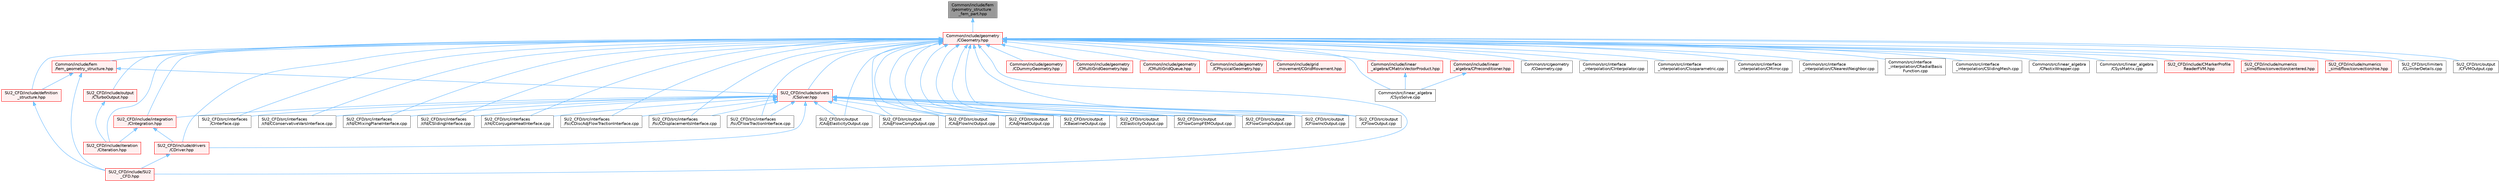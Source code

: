 digraph "Common/include/fem/geometry_structure_fem_part.hpp"
{
 // LATEX_PDF_SIZE
  bgcolor="transparent";
  edge [fontname=Helvetica,fontsize=10,labelfontname=Helvetica,labelfontsize=10];
  node [fontname=Helvetica,fontsize=10,shape=box,height=0.2,width=0.4];
  Node1 [id="Node000001",label="Common/include/fem\l/geometry_structure\l_fem_part.hpp",height=0.2,width=0.4,color="gray40", fillcolor="grey60", style="filled", fontcolor="black",tooltip="Helper classes for the Fluid FEM solver."];
  Node1 -> Node2 [id="edge1_Node000001_Node000002",dir="back",color="steelblue1",style="solid",tooltip=" "];
  Node2 [id="Node000002",label="Common/include/geometry\l/CGeometry.hpp",height=0.2,width=0.4,color="red", fillcolor="#FFF0F0", style="filled",URL="$CGeometry_8hpp.html",tooltip="Headers of the main subroutines for creating the geometrical structure. The subroutines and functions..."];
  Node2 -> Node3 [id="edge2_Node000002_Node000003",dir="back",color="steelblue1",style="solid",tooltip=" "];
  Node3 [id="Node000003",label="Common/include/fem\l/fem_geometry_structure.hpp",height=0.2,width=0.4,color="red", fillcolor="#FFF0F0", style="filled",URL="$fem__geometry__structure_8hpp.html",tooltip="Headers of the main subroutines for creating the geometrical structure for the FEM solver...."];
  Node3 -> Node7 [id="edge3_Node000003_Node000007",dir="back",color="steelblue1",style="solid",tooltip=" "];
  Node7 [id="Node000007",label="SU2_CFD/include/SU2\l_CFD.hpp",height=0.2,width=0.4,color="red", fillcolor="#FFF0F0", style="filled",URL="$SU2__CFD_8hpp.html",tooltip="Headers of the main subroutines of the code SU2_CFD. The subroutines and functions are in the SU2_CFD..."];
  Node3 -> Node9 [id="edge4_Node000003_Node000009",dir="back",color="steelblue1",style="solid",tooltip=" "];
  Node9 [id="Node000009",label="SU2_CFD/include/definition\l_structure.hpp",height=0.2,width=0.4,color="red", fillcolor="#FFF0F0", style="filled",URL="$definition__structure_8hpp.html",tooltip="Headers of the main subroutines used by SU2_CFD. The subroutines and functions are in the definition_..."];
  Node9 -> Node7 [id="edge5_Node000009_Node000007",dir="back",color="steelblue1",style="solid",tooltip=" "];
  Node3 -> Node14 [id="edge6_Node000003_Node000014",dir="back",color="steelblue1",style="solid",tooltip=" "];
  Node14 [id="Node000014",label="SU2_CFD/include/solvers\l/CSolver.hpp",height=0.2,width=0.4,color="red", fillcolor="#FFF0F0", style="filled",URL="$CSolver_8hpp.html",tooltip="Headers of the CSolver class which is inherited by all of the other solvers."];
  Node14 -> Node15 [id="edge7_Node000014_Node000015",dir="back",color="steelblue1",style="solid",tooltip=" "];
  Node15 [id="Node000015",label="SU2_CFD/include/drivers\l/CDriver.hpp",height=0.2,width=0.4,color="red", fillcolor="#FFF0F0", style="filled",URL="$CDriver_8hpp.html",tooltip="Headers of the main subroutines for driving single or multi-zone problems. The subroutines and functi..."];
  Node15 -> Node7 [id="edge8_Node000015_Node000007",dir="back",color="steelblue1",style="solid",tooltip=" "];
  Node14 -> Node33 [id="edge9_Node000014_Node000033",dir="back",color="steelblue1",style="solid",tooltip=" "];
  Node33 [id="Node000033",label="SU2_CFD/include/integration\l/CIntegration.hpp",height=0.2,width=0.4,color="red", fillcolor="#FFF0F0", style="filled",URL="$CIntegration_8hpp.html",tooltip="Declaration of the main routines to orchestrate space and time integration."];
  Node33 -> Node15 [id="edge10_Node000033_Node000015",dir="back",color="steelblue1",style="solid",tooltip=" "];
  Node33 -> Node45 [id="edge11_Node000033_Node000045",dir="back",color="steelblue1",style="solid",tooltip=" "];
  Node45 [id="Node000045",label="SU2_CFD/include/iteration\l/CIteration.hpp",height=0.2,width=0.4,color="red", fillcolor="#FFF0F0", style="filled",URL="$CIteration_8hpp.html",tooltip="Headers of the iteration classes used by SU2_CFD. Each CIteration class represents an available physi..."];
  Node14 -> Node135 [id="edge12_Node000014_Node000135",dir="back",color="steelblue1",style="solid",tooltip=" "];
  Node135 [id="Node000135",label="SU2_CFD/src/interfaces\l/CInterface.cpp",height=0.2,width=0.4,color="grey40", fillcolor="white", style="filled",URL="$CInterface_8cpp.html",tooltip="Main subroutines for MPI transfer of information between zones."];
  Node14 -> Node136 [id="edge13_Node000014_Node000136",dir="back",color="steelblue1",style="solid",tooltip=" "];
  Node136 [id="Node000136",label="SU2_CFD/src/interfaces\l/cfd/CConservativeVarsInterface.cpp",height=0.2,width=0.4,color="grey40", fillcolor="white", style="filled",URL="$CConservativeVarsInterface_8cpp.html",tooltip="Declaration and inlines of the class to transfer conservative variables from a generic zone into anot..."];
  Node14 -> Node137 [id="edge14_Node000014_Node000137",dir="back",color="steelblue1",style="solid",tooltip=" "];
  Node137 [id="Node000137",label="SU2_CFD/src/interfaces\l/cfd/CMixingPlaneInterface.cpp",height=0.2,width=0.4,color="grey40", fillcolor="white", style="filled",URL="$CMixingPlaneInterface_8cpp.html",tooltip="Declaration and inlines of the class to transfer average variables needed for MixingPlane computation..."];
  Node14 -> Node138 [id="edge15_Node000014_Node000138",dir="back",color="steelblue1",style="solid",tooltip=" "];
  Node138 [id="Node000138",label="SU2_CFD/src/interfaces\l/cfd/CSlidingInterface.cpp",height=0.2,width=0.4,color="grey40", fillcolor="white", style="filled",URL="$CSlidingInterface_8cpp.html",tooltip="Declaration and inlines of the class to transfer conservative variables from a generic zone into anot..."];
  Node14 -> Node139 [id="edge16_Node000014_Node000139",dir="back",color="steelblue1",style="solid",tooltip=" "];
  Node139 [id="Node000139",label="SU2_CFD/src/interfaces\l/cht/CConjugateHeatInterface.cpp",height=0.2,width=0.4,color="grey40", fillcolor="white", style="filled",URL="$CConjugateHeatInterface_8cpp.html",tooltip="Declaration and inlines of the class to transfer temperature and heatflux density for conjugate heat ..."];
  Node14 -> Node140 [id="edge17_Node000014_Node000140",dir="back",color="steelblue1",style="solid",tooltip=" "];
  Node140 [id="Node000140",label="SU2_CFD/src/interfaces\l/fsi/CDiscAdjFlowTractionInterface.cpp",height=0.2,width=0.4,color="grey40", fillcolor="white", style="filled",URL="$CDiscAdjFlowTractionInterface_8cpp.html",tooltip="Declaration and inlines of the class to transfer flow tractions from a fluid zone into a structural z..."];
  Node14 -> Node141 [id="edge18_Node000014_Node000141",dir="back",color="steelblue1",style="solid",tooltip=" "];
  Node141 [id="Node000141",label="SU2_CFD/src/interfaces\l/fsi/CDisplacementsInterface.cpp",height=0.2,width=0.4,color="grey40", fillcolor="white", style="filled",URL="$CDisplacementsInterface_8cpp.html",tooltip="Main subroutines for transferring boundary displacements."];
  Node14 -> Node142 [id="edge19_Node000014_Node000142",dir="back",color="steelblue1",style="solid",tooltip=" "];
  Node142 [id="Node000142",label="SU2_CFD/src/interfaces\l/fsi/CFlowTractionInterface.cpp",height=0.2,width=0.4,color="grey40", fillcolor="white", style="filled",URL="$CFlowTractionInterface_8cpp.html",tooltip="Declaration and inlines of the class to transfer flow tractions from a fluid zone into a structural z..."];
  Node14 -> Node143 [id="edge20_Node000014_Node000143",dir="back",color="steelblue1",style="solid",tooltip=" "];
  Node143 [id="Node000143",label="SU2_CFD/src/output\l/CAdjElasticityOutput.cpp",height=0.2,width=0.4,color="grey40", fillcolor="white", style="filled",URL="$CAdjElasticityOutput_8cpp.html",tooltip="Main subroutines for elasticity discrete adjoint output."];
  Node14 -> Node144 [id="edge21_Node000014_Node000144",dir="back",color="steelblue1",style="solid",tooltip=" "];
  Node144 [id="Node000144",label="SU2_CFD/src/output\l/CAdjFlowCompOutput.cpp",height=0.2,width=0.4,color="grey40", fillcolor="white", style="filled",URL="$CAdjFlowCompOutput_8cpp.html",tooltip="Main subroutines for flow discrete adjoint output."];
  Node14 -> Node145 [id="edge22_Node000014_Node000145",dir="back",color="steelblue1",style="solid",tooltip=" "];
  Node145 [id="Node000145",label="SU2_CFD/src/output\l/CAdjFlowIncOutput.cpp",height=0.2,width=0.4,color="grey40", fillcolor="white", style="filled",URL="$CAdjFlowIncOutput_8cpp.html",tooltip="Main subroutines for flow discrete adjoint output."];
  Node14 -> Node147 [id="edge23_Node000014_Node000147",dir="back",color="steelblue1",style="solid",tooltip=" "];
  Node147 [id="Node000147",label="SU2_CFD/src/output\l/CAdjHeatOutput.cpp",height=0.2,width=0.4,color="grey40", fillcolor="white", style="filled",URL="$CAdjHeatOutput_8cpp.html",tooltip="Main subroutines for flow discrete adjoint output."];
  Node14 -> Node148 [id="edge24_Node000014_Node000148",dir="back",color="steelblue1",style="solid",tooltip=" "];
  Node148 [id="Node000148",label="SU2_CFD/src/output\l/CBaselineOutput.cpp",height=0.2,width=0.4,color="grey40", fillcolor="white", style="filled",URL="$CBaselineOutput_8cpp.html",tooltip="Main subroutines for flow discrete adjoint output."];
  Node14 -> Node149 [id="edge25_Node000014_Node000149",dir="back",color="steelblue1",style="solid",tooltip=" "];
  Node149 [id="Node000149",label="SU2_CFD/src/output\l/CElasticityOutput.cpp",height=0.2,width=0.4,color="grey40", fillcolor="white", style="filled",URL="$CElasticityOutput_8cpp.html",tooltip="Main subroutines for FEA output."];
  Node14 -> Node150 [id="edge26_Node000014_Node000150",dir="back",color="steelblue1",style="solid",tooltip=" "];
  Node150 [id="Node000150",label="SU2_CFD/src/output\l/CFlowCompFEMOutput.cpp",height=0.2,width=0.4,color="grey40", fillcolor="white", style="filled",URL="$CFlowCompFEMOutput_8cpp.html",tooltip="Main subroutines for compressible flow output."];
  Node14 -> Node151 [id="edge27_Node000014_Node000151",dir="back",color="steelblue1",style="solid",tooltip=" "];
  Node151 [id="Node000151",label="SU2_CFD/src/output\l/CFlowCompOutput.cpp",height=0.2,width=0.4,color="grey40", fillcolor="white", style="filled",URL="$CFlowCompOutput_8cpp.html",tooltip="Main subroutines for compressible flow output."];
  Node14 -> Node152 [id="edge28_Node000014_Node000152",dir="back",color="steelblue1",style="solid",tooltip=" "];
  Node152 [id="Node000152",label="SU2_CFD/src/output\l/CFlowIncOutput.cpp",height=0.2,width=0.4,color="grey40", fillcolor="white", style="filled",URL="$CFlowIncOutput_8cpp.html",tooltip="Main subroutines for incompressible flow output."];
  Node14 -> Node153 [id="edge29_Node000014_Node000153",dir="back",color="steelblue1",style="solid",tooltip=" "];
  Node153 [id="Node000153",label="SU2_CFD/src/output\l/CFlowOutput.cpp",height=0.2,width=0.4,color="grey40", fillcolor="white", style="filled",URL="$CFlowOutput_8cpp.html",tooltip="Common functions for flow output."];
  Node2 -> Node160 [id="edge30_Node000002_Node000160",dir="back",color="steelblue1",style="solid",tooltip=" "];
  Node160 [id="Node000160",label="Common/include/geometry\l/CDummyGeometry.hpp",height=0.2,width=0.4,color="red", fillcolor="#FFF0F0", style="filled",URL="$CDummyGeometry_8hpp.html",tooltip="Headers of the dummy geometry class used in \"dry run\" mode."];
  Node2 -> Node162 [id="edge31_Node000002_Node000162",dir="back",color="steelblue1",style="solid",tooltip=" "];
  Node162 [id="Node000162",label="Common/include/geometry\l/CMultiGridGeometry.hpp",height=0.2,width=0.4,color="red", fillcolor="#FFF0F0", style="filled",URL="$CMultiGridGeometry_8hpp.html",tooltip="Headers of the multigrid geometry class."];
  Node2 -> Node164 [id="edge32_Node000002_Node000164",dir="back",color="steelblue1",style="solid",tooltip=" "];
  Node164 [id="Node000164",label="Common/include/geometry\l/CMultiGridQueue.hpp",height=0.2,width=0.4,color="red", fillcolor="#FFF0F0", style="filled",URL="$CMultiGridQueue_8hpp.html",tooltip="Header of the multigrid queue class for the FVM solver. The subroutines and functions are in the CMul..."];
  Node2 -> Node166 [id="edge33_Node000002_Node000166",dir="back",color="steelblue1",style="solid",tooltip=" "];
  Node166 [id="Node000166",label="Common/include/geometry\l/CPhysicalGeometry.hpp",height=0.2,width=0.4,color="red", fillcolor="#FFF0F0", style="filled",URL="$CPhysicalGeometry_8hpp.html",tooltip="Headers of the physical geometry class used to read meshes from file."];
  Node2 -> Node171 [id="edge34_Node000002_Node000171",dir="back",color="steelblue1",style="solid",tooltip=" "];
  Node171 [id="Node000171",label="Common/include/grid\l_movement/CGridMovement.hpp",height=0.2,width=0.4,color="red", fillcolor="#FFF0F0", style="filled",URL="$CGridMovement_8hpp.html",tooltip="Headers of the CGridMovement class."];
  Node2 -> Node179 [id="edge35_Node000002_Node000179",dir="back",color="steelblue1",style="solid",tooltip=" "];
  Node179 [id="Node000179",label="Common/include/linear\l_algebra/CMatrixVectorProduct.hpp",height=0.2,width=0.4,color="red", fillcolor="#FFF0F0", style="filled",URL="$CMatrixVectorProduct_8hpp.html",tooltip="Headers for the classes related to sparse matrix-vector product wrappers. The actual operations are c..."];
  Node179 -> Node180 [id="edge36_Node000179_Node000180",dir="back",color="steelblue1",style="solid",tooltip=" "];
  Node180 [id="Node000180",label="Common/src/linear_algebra\l/CSysSolve.cpp",height=0.2,width=0.4,color="grey40", fillcolor="white", style="filled",URL="$CSysSolve_8cpp.html",tooltip="Main classes required for solving linear systems of equations."];
  Node2 -> Node181 [id="edge37_Node000002_Node000181",dir="back",color="steelblue1",style="solid",tooltip=" "];
  Node181 [id="Node000181",label="Common/include/linear\l_algebra/CPreconditioner.hpp",height=0.2,width=0.4,color="red", fillcolor="#FFF0F0", style="filled",URL="$CPreconditioner_8hpp.html",tooltip="Classes related to linear preconditioner wrappers. The actual operations are currently implemented mo..."];
  Node181 -> Node180 [id="edge38_Node000181_Node000180",dir="back",color="steelblue1",style="solid",tooltip=" "];
  Node2 -> Node182 [id="edge39_Node000002_Node000182",dir="back",color="steelblue1",style="solid",tooltip=" "];
  Node182 [id="Node000182",label="Common/src/geometry\l/CGeometry.cpp",height=0.2,width=0.4,color="grey40", fillcolor="white", style="filled",URL="$CGeometry_8cpp.html",tooltip="Implementation of the base geometry class."];
  Node2 -> Node183 [id="edge40_Node000002_Node000183",dir="back",color="steelblue1",style="solid",tooltip=" "];
  Node183 [id="Node000183",label="Common/src/interface\l_interpolation/CInterpolator.cpp",height=0.2,width=0.4,color="grey40", fillcolor="white", style="filled",URL="$CInterpolator_8cpp.html",tooltip="Definition of the base class for interface interpolation."];
  Node2 -> Node184 [id="edge41_Node000002_Node000184",dir="back",color="steelblue1",style="solid",tooltip=" "];
  Node184 [id="Node000184",label="Common/src/interface\l_interpolation/CIsoparametric.cpp",height=0.2,width=0.4,color="grey40", fillcolor="white", style="filled",URL="$CIsoparametric_8cpp.html",tooltip="Implementation isoparametric interpolation (using FE shape functions)."];
  Node2 -> Node185 [id="edge42_Node000002_Node000185",dir="back",color="steelblue1",style="solid",tooltip=" "];
  Node185 [id="Node000185",label="Common/src/interface\l_interpolation/CMirror.cpp",height=0.2,width=0.4,color="grey40", fillcolor="white", style="filled",URL="$CMirror_8cpp.html",tooltip="Implementation of mirror interpolation (conservative approach in FSI problems)."];
  Node2 -> Node186 [id="edge43_Node000002_Node000186",dir="back",color="steelblue1",style="solid",tooltip=" "];
  Node186 [id="Node000186",label="Common/src/interface\l_interpolation/CNearestNeighbor.cpp",height=0.2,width=0.4,color="grey40", fillcolor="white", style="filled",URL="$CNearestNeighbor_8cpp.html",tooltip="Implementation of nearest neighbor interpolation."];
  Node2 -> Node187 [id="edge44_Node000002_Node000187",dir="back",color="steelblue1",style="solid",tooltip=" "];
  Node187 [id="Node000187",label="Common/src/interface\l_interpolation/CRadialBasis\lFunction.cpp",height=0.2,width=0.4,color="grey40", fillcolor="white", style="filled",URL="$CRadialBasisFunction_8cpp.html",tooltip="Implementation of RBF interpolation."];
  Node2 -> Node188 [id="edge45_Node000002_Node000188",dir="back",color="steelblue1",style="solid",tooltip=" "];
  Node188 [id="Node000188",label="Common/src/interface\l_interpolation/CSlidingMesh.cpp",height=0.2,width=0.4,color="grey40", fillcolor="white", style="filled",URL="$CSlidingMesh_8cpp.html",tooltip="Implementation of sliding mesh interpolation."];
  Node2 -> Node189 [id="edge46_Node000002_Node000189",dir="back",color="steelblue1",style="solid",tooltip=" "];
  Node189 [id="Node000189",label="Common/src/linear_algebra\l/CPastixWrapper.cpp",height=0.2,width=0.4,color="grey40", fillcolor="white", style="filled",URL="$CPastixWrapper_8cpp.html",tooltip="An interface to the INRIA solver PaStiX (http://pastix.gforge.inria.fr/files/README-txt...."];
  Node2 -> Node190 [id="edge47_Node000002_Node000190",dir="back",color="steelblue1",style="solid",tooltip=" "];
  Node190 [id="Node000190",label="Common/src/linear_algebra\l/CSysMatrix.cpp",height=0.2,width=0.4,color="grey40", fillcolor="white", style="filled",URL="$CSysMatrix_8cpp.html",tooltip="Implementation of the sparse matrix class."];
  Node2 -> Node180 [id="edge48_Node000002_Node000180",dir="back",color="steelblue1",style="solid",tooltip=" "];
  Node2 -> Node191 [id="edge49_Node000002_Node000191",dir="back",color="steelblue1",style="solid",tooltip=" "];
  Node191 [id="Node000191",label="SU2_CFD/include/CMarkerProfile\lReaderFVM.hpp",height=0.2,width=0.4,color="red", fillcolor="#FFF0F0", style="filled",URL="$CMarkerProfileReaderFVM_8hpp.html",tooltip="Header file for the class CMarkerProfileReaderFVM. The implementations are in the CMarkerProfileReade..."];
  Node2 -> Node7 [id="edge50_Node000002_Node000007",dir="back",color="steelblue1",style="solid",tooltip=" "];
  Node2 -> Node9 [id="edge51_Node000002_Node000009",dir="back",color="steelblue1",style="solid",tooltip=" "];
  Node2 -> Node15 [id="edge52_Node000002_Node000015",dir="back",color="steelblue1",style="solid",tooltip=" "];
  Node2 -> Node33 [id="edge53_Node000002_Node000033",dir="back",color="steelblue1",style="solid",tooltip=" "];
  Node2 -> Node45 [id="edge54_Node000002_Node000045",dir="back",color="steelblue1",style="solid",tooltip=" "];
  Node2 -> Node193 [id="edge55_Node000002_Node000193",dir="back",color="steelblue1",style="solid",tooltip=" "];
  Node193 [id="Node000193",label="SU2_CFD/include/numerics\l_simd/flow/convection/centered.hpp",height=0.2,width=0.4,color="red", fillcolor="#FFF0F0", style="filled",URL="$simd_2flow_2convection_2centered_8hpp.html",tooltip="Centered convective schemes."];
  Node2 -> Node195 [id="edge56_Node000002_Node000195",dir="back",color="steelblue1",style="solid",tooltip=" "];
  Node195 [id="Node000195",label="SU2_CFD/include/numerics\l_simd/flow/convection/roe.hpp",height=0.2,width=0.4,color="red", fillcolor="#FFF0F0", style="filled",URL="$simd_2flow_2convection_2roe_8hpp.html",tooltip="Roe-family of convective schemes."];
  Node2 -> Node196 [id="edge57_Node000002_Node000196",dir="back",color="steelblue1",style="solid",tooltip=" "];
  Node196 [id="Node000196",label="SU2_CFD/include/output\l/CTurboOutput.hpp",height=0.2,width=0.4,color="red", fillcolor="#FFF0F0", style="filled",URL="$CTurboOutput_8hpp.html",tooltip="Headers of the Turbomachinery Performance class."];
  Node196 -> Node45 [id="edge58_Node000196_Node000045",dir="back",color="steelblue1",style="solid",tooltip=" "];
  Node2 -> Node14 [id="edge59_Node000002_Node000014",dir="back",color="steelblue1",style="solid",tooltip=" "];
  Node2 -> Node135 [id="edge60_Node000002_Node000135",dir="back",color="steelblue1",style="solid",tooltip=" "];
  Node2 -> Node136 [id="edge61_Node000002_Node000136",dir="back",color="steelblue1",style="solid",tooltip=" "];
  Node2 -> Node137 [id="edge62_Node000002_Node000137",dir="back",color="steelblue1",style="solid",tooltip=" "];
  Node2 -> Node138 [id="edge63_Node000002_Node000138",dir="back",color="steelblue1",style="solid",tooltip=" "];
  Node2 -> Node139 [id="edge64_Node000002_Node000139",dir="back",color="steelblue1",style="solid",tooltip=" "];
  Node2 -> Node140 [id="edge65_Node000002_Node000140",dir="back",color="steelblue1",style="solid",tooltip=" "];
  Node2 -> Node141 [id="edge66_Node000002_Node000141",dir="back",color="steelblue1",style="solid",tooltip=" "];
  Node2 -> Node142 [id="edge67_Node000002_Node000142",dir="back",color="steelblue1",style="solid",tooltip=" "];
  Node2 -> Node219 [id="edge68_Node000002_Node000219",dir="back",color="steelblue1",style="solid",tooltip=" "];
  Node219 [id="Node000219",label="SU2_CFD/src/limiters\l/CLimiterDetails.cpp",height=0.2,width=0.4,color="grey40", fillcolor="white", style="filled",URL="$CLimiterDetails_8cpp.html",tooltip="A class template that allows defining limiters via specialization of particular details."];
  Node2 -> Node143 [id="edge69_Node000002_Node000143",dir="back",color="steelblue1",style="solid",tooltip=" "];
  Node2 -> Node144 [id="edge70_Node000002_Node000144",dir="back",color="steelblue1",style="solid",tooltip=" "];
  Node2 -> Node145 [id="edge71_Node000002_Node000145",dir="back",color="steelblue1",style="solid",tooltip=" "];
  Node2 -> Node147 [id="edge72_Node000002_Node000147",dir="back",color="steelblue1",style="solid",tooltip=" "];
  Node2 -> Node148 [id="edge73_Node000002_Node000148",dir="back",color="steelblue1",style="solid",tooltip=" "];
  Node2 -> Node149 [id="edge74_Node000002_Node000149",dir="back",color="steelblue1",style="solid",tooltip=" "];
  Node2 -> Node213 [id="edge75_Node000002_Node000213",dir="back",color="steelblue1",style="solid",tooltip=" "];
  Node213 [id="Node000213",label="SU2_CFD/src/output\l/CFVMOutput.cpp",height=0.2,width=0.4,color="grey40", fillcolor="white", style="filled",URL="$CFVMOutput_8cpp.html",tooltip="Main subroutines for Finite Volume Method output."];
  Node2 -> Node150 [id="edge76_Node000002_Node000150",dir="back",color="steelblue1",style="solid",tooltip=" "];
  Node2 -> Node151 [id="edge77_Node000002_Node000151",dir="back",color="steelblue1",style="solid",tooltip=" "];
  Node2 -> Node152 [id="edge78_Node000002_Node000152",dir="back",color="steelblue1",style="solid",tooltip=" "];
  Node2 -> Node153 [id="edge79_Node000002_Node000153",dir="back",color="steelblue1",style="solid",tooltip=" "];
}

